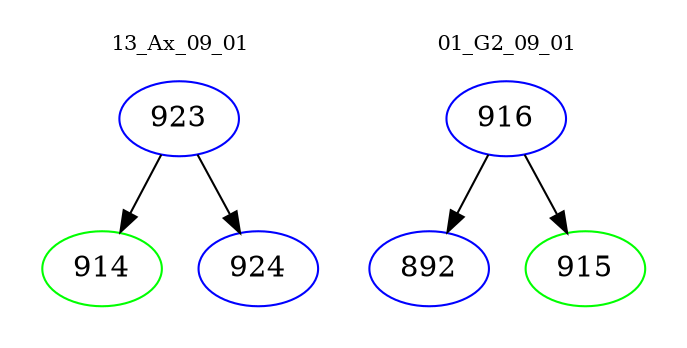 digraph{
subgraph cluster_0 {
color = white
label = "13_Ax_09_01";
fontsize=10;
T0_923 [label="923", color="blue"]
T0_923 -> T0_914 [color="black"]
T0_914 [label="914", color="green"]
T0_923 -> T0_924 [color="black"]
T0_924 [label="924", color="blue"]
}
subgraph cluster_1 {
color = white
label = "01_G2_09_01";
fontsize=10;
T1_916 [label="916", color="blue"]
T1_916 -> T1_892 [color="black"]
T1_892 [label="892", color="blue"]
T1_916 -> T1_915 [color="black"]
T1_915 [label="915", color="green"]
}
}
